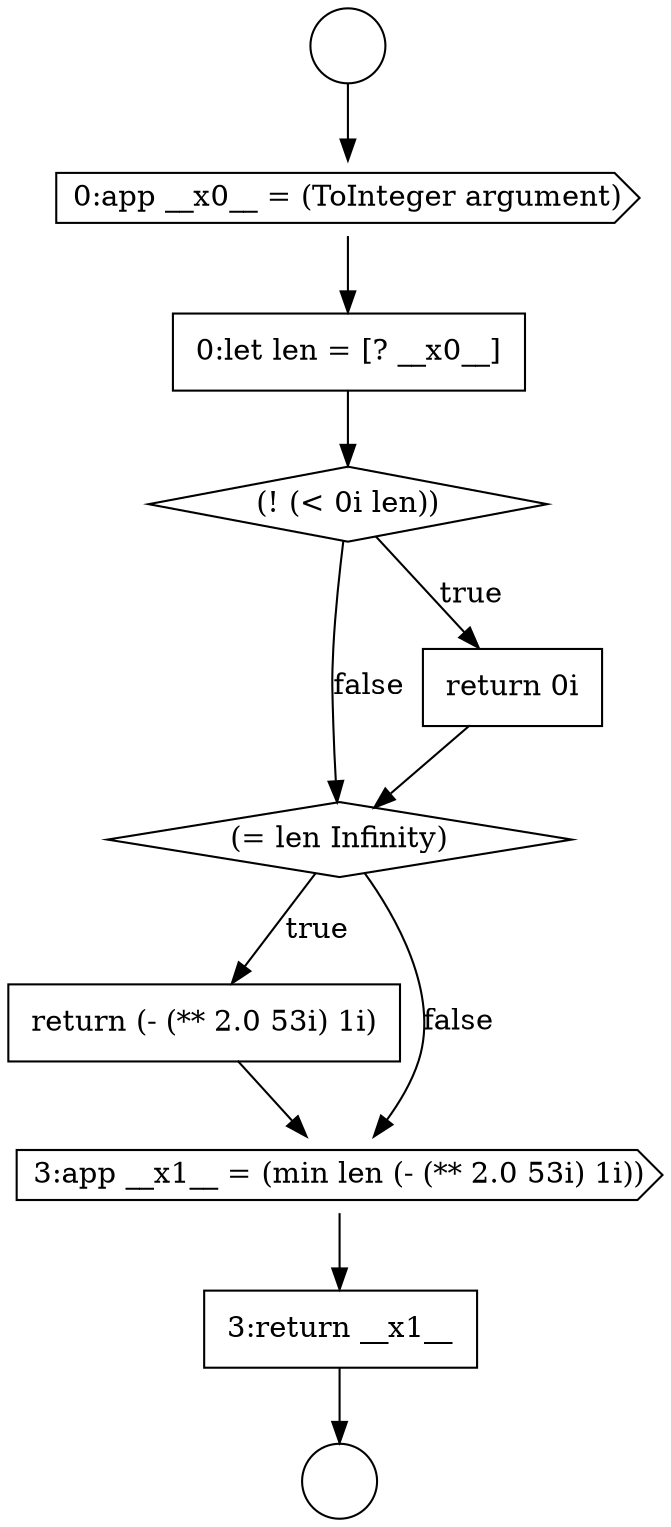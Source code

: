 digraph {
  node379 [shape=diamond, label=<<font color="black">(= len Infinity)</font>> color="black" fillcolor="white" style=filled]
  node376 [shape=none, margin=0, label=<<font color="black">
    <table border="0" cellborder="1" cellspacing="0" cellpadding="10">
      <tr><td align="left">0:let len = [? __x0__]</td></tr>
    </table>
  </font>> color="black" fillcolor="white" style=filled]
  node375 [shape=cds, label=<<font color="black">0:app __x0__ = (ToInteger argument)</font>> color="black" fillcolor="white" style=filled]
  node382 [shape=none, margin=0, label=<<font color="black">
    <table border="0" cellborder="1" cellspacing="0" cellpadding="10">
      <tr><td align="left">3:return __x1__</td></tr>
    </table>
  </font>> color="black" fillcolor="white" style=filled]
  node377 [shape=diamond, label=<<font color="black">(! (&lt; 0i len))</font>> color="black" fillcolor="white" style=filled]
  node374 [shape=circle label=" " color="black" fillcolor="white" style=filled]
  node378 [shape=none, margin=0, label=<<font color="black">
    <table border="0" cellborder="1" cellspacing="0" cellpadding="10">
      <tr><td align="left">return 0i</td></tr>
    </table>
  </font>> color="black" fillcolor="white" style=filled]
  node373 [shape=circle label=" " color="black" fillcolor="white" style=filled]
  node380 [shape=none, margin=0, label=<<font color="black">
    <table border="0" cellborder="1" cellspacing="0" cellpadding="10">
      <tr><td align="left">return (- (** 2.0 53i) 1i)</td></tr>
    </table>
  </font>> color="black" fillcolor="white" style=filled]
  node381 [shape=cds, label=<<font color="black">3:app __x1__ = (min len (- (** 2.0 53i) 1i))</font>> color="black" fillcolor="white" style=filled]
  node375 -> node376 [ color="black"]
  node377 -> node378 [label=<<font color="black">true</font>> color="black"]
  node377 -> node379 [label=<<font color="black">false</font>> color="black"]
  node380 -> node381 [ color="black"]
  node376 -> node377 [ color="black"]
  node381 -> node382 [ color="black"]
  node382 -> node374 [ color="black"]
  node379 -> node380 [label=<<font color="black">true</font>> color="black"]
  node379 -> node381 [label=<<font color="black">false</font>> color="black"]
  node373 -> node375 [ color="black"]
  node378 -> node379 [ color="black"]
}
